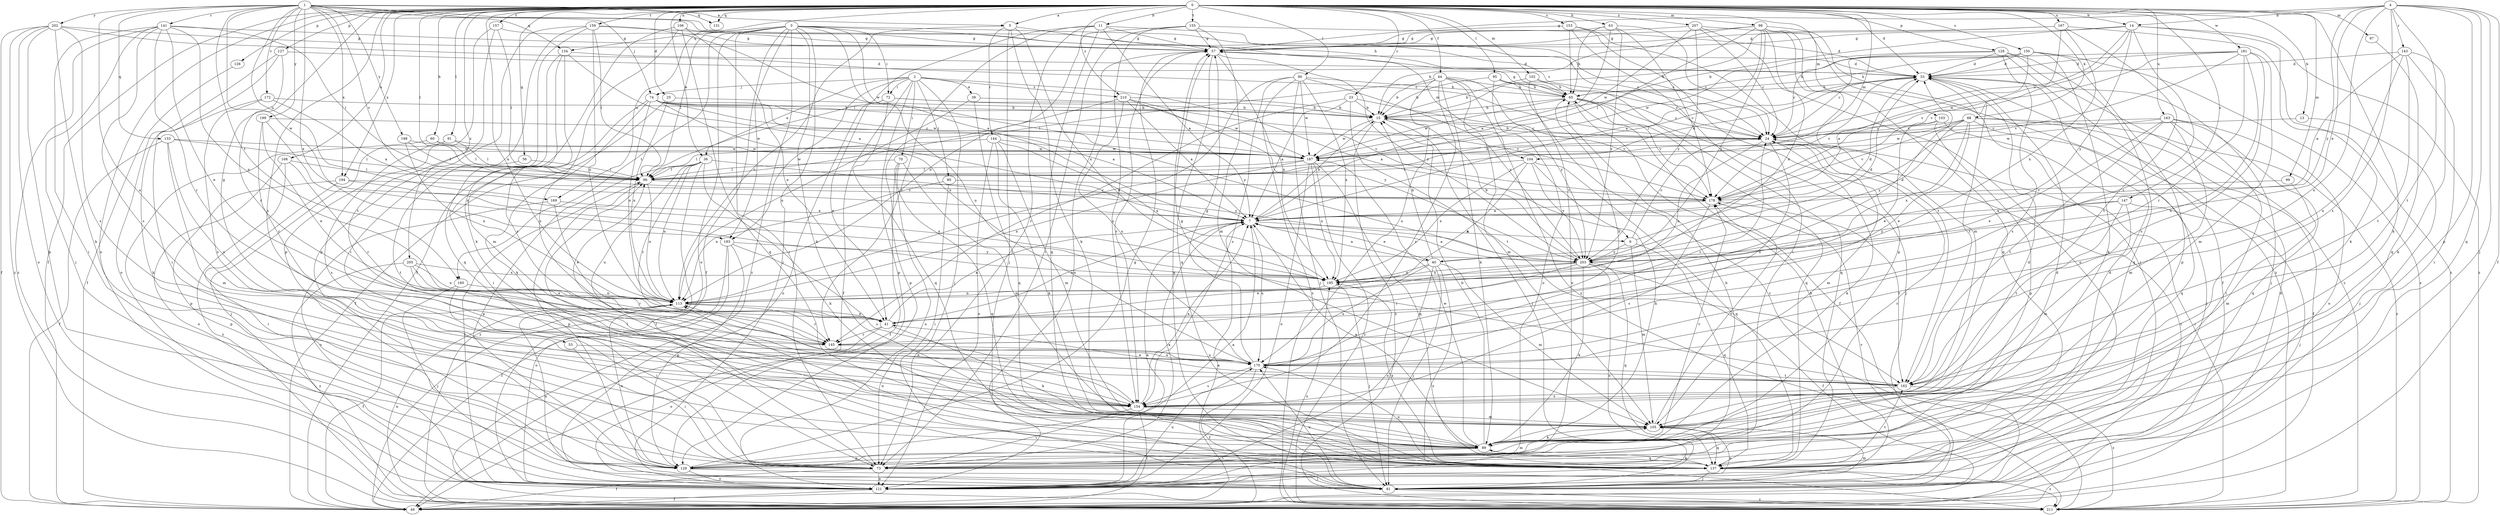 strict digraph  {
0;
1;
2;
3;
4;
5;
6;
7;
11;
13;
14;
15;
23;
24;
25;
33;
36;
39;
40;
41;
44;
49;
53;
56;
57;
60;
63;
65;
70;
72;
73;
74;
80;
81;
88;
89;
90;
91;
95;
96;
97;
98;
99;
102;
103;
104;
105;
106;
113;
121;
126;
127;
128;
129;
131;
133;
134;
137;
141;
143;
144;
145;
147;
150;
153;
154;
155;
157;
159;
160;
162;
163;
167;
168;
169;
170;
172;
178;
181;
183;
187;
194;
195;
198;
199;
202;
203;
205;
207;
210;
211;
0 -> 5  [label=a];
0 -> 11  [label=b];
0 -> 13  [label=b];
0 -> 14  [label=b];
0 -> 23  [label=c];
0 -> 25  [label=d];
0 -> 33  [label=d];
0 -> 36  [label=e];
0 -> 44  [label=f];
0 -> 49  [label=f];
0 -> 53  [label=g];
0 -> 56  [label=g];
0 -> 60  [label=h];
0 -> 63  [label=h];
0 -> 88  [label=k];
0 -> 89  [label=k];
0 -> 90  [label=l];
0 -> 91  [label=l];
0 -> 95  [label=l];
0 -> 96  [label=l];
0 -> 97  [label=m];
0 -> 98  [label=m];
0 -> 99  [label=m];
0 -> 102  [label=m];
0 -> 103  [label=m];
0 -> 104  [label=m];
0 -> 106  [label=n];
0 -> 113  [label=n];
0 -> 121  [label=o];
0 -> 126  [label=p];
0 -> 127  [label=p];
0 -> 128  [label=p];
0 -> 131  [label=q];
0 -> 147  [label=s];
0 -> 150  [label=s];
0 -> 153  [label=s];
0 -> 154  [label=s];
0 -> 155  [label=t];
0 -> 157  [label=t];
0 -> 159  [label=t];
0 -> 163  [label=u];
0 -> 167  [label=u];
0 -> 168  [label=u];
0 -> 169  [label=u];
0 -> 181  [label=w];
0 -> 194  [label=x];
0 -> 205  [label=z];
0 -> 207  [label=z];
0 -> 210  [label=z];
1 -> 5  [label=a];
1 -> 24  [label=c];
1 -> 65  [label=h];
1 -> 74  [label=j];
1 -> 131  [label=q];
1 -> 133  [label=q];
1 -> 134  [label=q];
1 -> 141  [label=r];
1 -> 160  [label=t];
1 -> 169  [label=u];
1 -> 170  [label=u];
1 -> 172  [label=v];
1 -> 178  [label=v];
1 -> 183  [label=w];
1 -> 194  [label=x];
1 -> 195  [label=x];
1 -> 198  [label=y];
1 -> 199  [label=y];
1 -> 202  [label=y];
2 -> 6  [label=a];
2 -> 36  [label=e];
2 -> 39  [label=e];
2 -> 49  [label=f];
2 -> 70  [label=i];
2 -> 72  [label=i];
2 -> 74  [label=j];
2 -> 80  [label=j];
2 -> 81  [label=j];
2 -> 129  [label=p];
2 -> 183  [label=w];
2 -> 210  [label=z];
3 -> 24  [label=c];
3 -> 49  [label=f];
3 -> 72  [label=i];
3 -> 73  [label=i];
3 -> 81  [label=j];
3 -> 89  [label=k];
3 -> 96  [label=l];
3 -> 104  [label=m];
3 -> 121  [label=o];
3 -> 134  [label=q];
3 -> 160  [label=t];
3 -> 170  [label=u];
3 -> 183  [label=w];
3 -> 187  [label=w];
3 -> 211  [label=z];
4 -> 14  [label=b];
4 -> 40  [label=e];
4 -> 49  [label=f];
4 -> 57  [label=g];
4 -> 81  [label=j];
4 -> 129  [label=p];
4 -> 137  [label=q];
4 -> 143  [label=r];
4 -> 154  [label=s];
4 -> 162  [label=t];
4 -> 170  [label=u];
4 -> 203  [label=y];
5 -> 57  [label=g];
5 -> 81  [label=j];
5 -> 89  [label=k];
5 -> 113  [label=n];
5 -> 144  [label=r];
5 -> 195  [label=x];
6 -> 24  [label=c];
6 -> 33  [label=d];
6 -> 105  [label=m];
6 -> 137  [label=q];
6 -> 203  [label=y];
7 -> 6  [label=a];
7 -> 15  [label=b];
7 -> 40  [label=e];
7 -> 41  [label=e];
7 -> 170  [label=u];
11 -> 7  [label=a];
11 -> 24  [label=c];
11 -> 57  [label=g];
11 -> 73  [label=i];
11 -> 96  [label=l];
11 -> 137  [label=q];
11 -> 145  [label=r];
13 -> 24  [label=c];
13 -> 81  [label=j];
14 -> 15  [label=b];
14 -> 24  [label=c];
14 -> 57  [label=g];
14 -> 89  [label=k];
14 -> 145  [label=r];
14 -> 178  [label=v];
14 -> 203  [label=y];
14 -> 211  [label=z];
15 -> 24  [label=c];
15 -> 81  [label=j];
15 -> 187  [label=w];
15 -> 211  [label=z];
23 -> 7  [label=a];
23 -> 15  [label=b];
23 -> 145  [label=r];
23 -> 162  [label=t];
23 -> 178  [label=v];
24 -> 15  [label=b];
24 -> 89  [label=k];
24 -> 105  [label=m];
24 -> 113  [label=n];
24 -> 170  [label=u];
24 -> 187  [label=w];
25 -> 15  [label=b];
25 -> 49  [label=f];
25 -> 113  [label=n];
33 -> 65  [label=h];
33 -> 81  [label=j];
33 -> 96  [label=l];
33 -> 162  [label=t];
33 -> 178  [label=v];
36 -> 89  [label=k];
36 -> 96  [label=l];
36 -> 113  [label=n];
36 -> 129  [label=p];
36 -> 145  [label=r];
36 -> 170  [label=u];
36 -> 203  [label=y];
36 -> 211  [label=z];
39 -> 15  [label=b];
39 -> 113  [label=n];
39 -> 137  [label=q];
40 -> 7  [label=a];
40 -> 15  [label=b];
40 -> 33  [label=d];
40 -> 81  [label=j];
40 -> 105  [label=m];
40 -> 121  [label=o];
40 -> 170  [label=u];
40 -> 195  [label=x];
40 -> 211  [label=z];
41 -> 7  [label=a];
41 -> 89  [label=k];
41 -> 121  [label=o];
41 -> 145  [label=r];
44 -> 15  [label=b];
44 -> 65  [label=h];
44 -> 89  [label=k];
44 -> 96  [label=l];
44 -> 105  [label=m];
44 -> 154  [label=s];
44 -> 170  [label=u];
44 -> 203  [label=y];
44 -> 211  [label=z];
49 -> 7  [label=a];
49 -> 24  [label=c];
49 -> 33  [label=d];
53 -> 73  [label=i];
53 -> 170  [label=u];
56 -> 96  [label=l];
56 -> 162  [label=t];
57 -> 33  [label=d];
57 -> 121  [label=o];
57 -> 137  [label=q];
57 -> 154  [label=s];
57 -> 195  [label=x];
57 -> 203  [label=y];
60 -> 96  [label=l];
60 -> 129  [label=p];
60 -> 187  [label=w];
63 -> 7  [label=a];
63 -> 24  [label=c];
63 -> 57  [label=g];
63 -> 65  [label=h];
63 -> 178  [label=v];
63 -> 203  [label=y];
65 -> 15  [label=b];
65 -> 24  [label=c];
65 -> 49  [label=f];
65 -> 57  [label=g];
65 -> 81  [label=j];
65 -> 137  [label=q];
65 -> 178  [label=v];
65 -> 187  [label=w];
70 -> 49  [label=f];
70 -> 96  [label=l];
70 -> 105  [label=m];
70 -> 121  [label=o];
70 -> 137  [label=q];
72 -> 15  [label=b];
72 -> 41  [label=e];
72 -> 121  [label=o];
72 -> 137  [label=q];
72 -> 187  [label=w];
73 -> 7  [label=a];
73 -> 33  [label=d];
73 -> 49  [label=f];
73 -> 65  [label=h];
73 -> 96  [label=l];
73 -> 121  [label=o];
74 -> 7  [label=a];
74 -> 15  [label=b];
74 -> 73  [label=i];
74 -> 89  [label=k];
74 -> 113  [label=n];
74 -> 178  [label=v];
74 -> 187  [label=w];
74 -> 195  [label=x];
74 -> 203  [label=y];
80 -> 73  [label=i];
80 -> 113  [label=n];
80 -> 178  [label=v];
81 -> 57  [label=g];
81 -> 105  [label=m];
81 -> 113  [label=n];
81 -> 170  [label=u];
81 -> 178  [label=v];
81 -> 211  [label=z];
88 -> 24  [label=c];
88 -> 41  [label=e];
88 -> 49  [label=f];
88 -> 137  [label=q];
88 -> 178  [label=v];
88 -> 187  [label=w];
88 -> 195  [label=x];
88 -> 203  [label=y];
88 -> 211  [label=z];
89 -> 7  [label=a];
89 -> 15  [label=b];
89 -> 33  [label=d];
89 -> 73  [label=i];
89 -> 129  [label=p];
89 -> 137  [label=q];
89 -> 178  [label=v];
89 -> 187  [label=w];
90 -> 65  [label=h];
90 -> 81  [label=j];
90 -> 113  [label=n];
90 -> 154  [label=s];
90 -> 187  [label=w];
90 -> 195  [label=x];
90 -> 203  [label=y];
90 -> 211  [label=z];
91 -> 81  [label=j];
91 -> 96  [label=l];
91 -> 154  [label=s];
91 -> 187  [label=w];
95 -> 15  [label=b];
95 -> 24  [label=c];
95 -> 65  [label=h];
95 -> 121  [label=o];
95 -> 211  [label=z];
96 -> 33  [label=d];
96 -> 113  [label=n];
96 -> 129  [label=p];
96 -> 178  [label=v];
97 -> 137  [label=q];
98 -> 7  [label=a];
98 -> 15  [label=b];
98 -> 57  [label=g];
98 -> 81  [label=j];
98 -> 96  [label=l];
98 -> 137  [label=q];
98 -> 162  [label=t];
98 -> 195  [label=x];
98 -> 203  [label=y];
99 -> 105  [label=m];
99 -> 178  [label=v];
102 -> 15  [label=b];
102 -> 65  [label=h];
102 -> 121  [label=o];
102 -> 137  [label=q];
103 -> 24  [label=c];
103 -> 41  [label=e];
103 -> 81  [label=j];
103 -> 129  [label=p];
104 -> 89  [label=k];
104 -> 96  [label=l];
104 -> 113  [label=n];
104 -> 137  [label=q];
104 -> 195  [label=x];
104 -> 203  [label=y];
105 -> 89  [label=k];
105 -> 121  [label=o];
105 -> 137  [label=q];
105 -> 178  [label=v];
106 -> 41  [label=e];
106 -> 49  [label=f];
106 -> 57  [label=g];
106 -> 137  [label=q];
106 -> 154  [label=s];
113 -> 41  [label=e];
113 -> 49  [label=f];
113 -> 145  [label=r];
121 -> 7  [label=a];
121 -> 49  [label=f];
121 -> 65  [label=h];
121 -> 96  [label=l];
121 -> 170  [label=u];
126 -> 49  [label=f];
127 -> 33  [label=d];
127 -> 73  [label=i];
127 -> 121  [label=o];
127 -> 145  [label=r];
128 -> 24  [label=c];
128 -> 33  [label=d];
128 -> 49  [label=f];
128 -> 137  [label=q];
128 -> 154  [label=s];
128 -> 187  [label=w];
128 -> 211  [label=z];
129 -> 7  [label=a];
129 -> 24  [label=c];
129 -> 57  [label=g];
129 -> 81  [label=j];
129 -> 105  [label=m];
129 -> 113  [label=n];
129 -> 121  [label=o];
133 -> 49  [label=f];
133 -> 96  [label=l];
133 -> 105  [label=m];
133 -> 170  [label=u];
133 -> 187  [label=w];
134 -> 7  [label=a];
134 -> 33  [label=d];
134 -> 105  [label=m];
134 -> 137  [label=q];
134 -> 154  [label=s];
137 -> 33  [label=d];
137 -> 81  [label=j];
137 -> 89  [label=k];
137 -> 96  [label=l];
137 -> 113  [label=n];
137 -> 162  [label=t];
137 -> 170  [label=u];
137 -> 195  [label=x];
137 -> 211  [label=z];
141 -> 41  [label=e];
141 -> 57  [label=g];
141 -> 73  [label=i];
141 -> 81  [label=j];
141 -> 96  [label=l];
141 -> 113  [label=n];
141 -> 145  [label=r];
141 -> 154  [label=s];
141 -> 211  [label=z];
143 -> 7  [label=a];
143 -> 33  [label=d];
143 -> 73  [label=i];
143 -> 89  [label=k];
143 -> 162  [label=t];
143 -> 170  [label=u];
144 -> 89  [label=k];
144 -> 96  [label=l];
144 -> 105  [label=m];
144 -> 121  [label=o];
144 -> 187  [label=w];
144 -> 195  [label=x];
145 -> 170  [label=u];
147 -> 7  [label=a];
147 -> 81  [label=j];
147 -> 105  [label=m];
147 -> 162  [label=t];
147 -> 203  [label=y];
150 -> 7  [label=a];
150 -> 24  [label=c];
150 -> 33  [label=d];
150 -> 65  [label=h];
150 -> 89  [label=k];
150 -> 129  [label=p];
150 -> 211  [label=z];
153 -> 57  [label=g];
153 -> 65  [label=h];
153 -> 73  [label=i];
153 -> 105  [label=m];
153 -> 129  [label=p];
154 -> 7  [label=a];
154 -> 49  [label=f];
154 -> 73  [label=i];
154 -> 105  [label=m];
154 -> 113  [label=n];
155 -> 33  [label=d];
155 -> 57  [label=g];
155 -> 73  [label=i];
155 -> 105  [label=m];
155 -> 113  [label=n];
155 -> 154  [label=s];
157 -> 57  [label=g];
157 -> 96  [label=l];
157 -> 129  [label=p];
157 -> 162  [label=t];
159 -> 7  [label=a];
159 -> 57  [label=g];
159 -> 73  [label=i];
159 -> 89  [label=k];
159 -> 96  [label=l];
159 -> 113  [label=n];
159 -> 129  [label=p];
160 -> 73  [label=i];
160 -> 81  [label=j];
160 -> 113  [label=n];
162 -> 41  [label=e];
162 -> 57  [label=g];
162 -> 154  [label=s];
162 -> 211  [label=z];
163 -> 24  [label=c];
163 -> 41  [label=e];
163 -> 73  [label=i];
163 -> 105  [label=m];
163 -> 121  [label=o];
163 -> 137  [label=q];
163 -> 162  [label=t];
163 -> 187  [label=w];
167 -> 15  [label=b];
167 -> 57  [label=g];
167 -> 162  [label=t];
167 -> 178  [label=v];
167 -> 195  [label=x];
167 -> 211  [label=z];
168 -> 96  [label=l];
168 -> 121  [label=o];
168 -> 145  [label=r];
168 -> 211  [label=z];
169 -> 7  [label=a];
169 -> 41  [label=e];
169 -> 121  [label=o];
170 -> 24  [label=c];
170 -> 49  [label=f];
170 -> 57  [label=g];
170 -> 65  [label=h];
170 -> 154  [label=s];
170 -> 162  [label=t];
172 -> 7  [label=a];
172 -> 15  [label=b];
172 -> 89  [label=k];
172 -> 154  [label=s];
178 -> 7  [label=a];
178 -> 154  [label=s];
178 -> 162  [label=t];
181 -> 33  [label=d];
181 -> 65  [label=h];
181 -> 105  [label=m];
181 -> 145  [label=r];
181 -> 154  [label=s];
181 -> 170  [label=u];
181 -> 178  [label=v];
181 -> 187  [label=w];
183 -> 49  [label=f];
183 -> 121  [label=o];
183 -> 129  [label=p];
183 -> 154  [label=s];
183 -> 203  [label=y];
187 -> 96  [label=l];
187 -> 113  [label=n];
187 -> 121  [label=o];
187 -> 137  [label=q];
187 -> 195  [label=x];
187 -> 211  [label=z];
194 -> 73  [label=i];
194 -> 129  [label=p];
194 -> 178  [label=v];
194 -> 195  [label=x];
195 -> 33  [label=d];
195 -> 81  [label=j];
195 -> 113  [label=n];
198 -> 96  [label=l];
198 -> 113  [label=n];
198 -> 187  [label=w];
199 -> 24  [label=c];
199 -> 41  [label=e];
199 -> 145  [label=r];
199 -> 195  [label=x];
202 -> 24  [label=c];
202 -> 49  [label=f];
202 -> 57  [label=g];
202 -> 89  [label=k];
202 -> 121  [label=o];
202 -> 129  [label=p];
202 -> 154  [label=s];
202 -> 211  [label=z];
203 -> 7  [label=a];
203 -> 15  [label=b];
203 -> 41  [label=e];
203 -> 49  [label=f];
203 -> 89  [label=k];
203 -> 121  [label=o];
203 -> 137  [label=q];
203 -> 145  [label=r];
203 -> 195  [label=x];
205 -> 41  [label=e];
205 -> 113  [label=n];
205 -> 145  [label=r];
205 -> 195  [label=x];
205 -> 211  [label=z];
207 -> 24  [label=c];
207 -> 57  [label=g];
207 -> 121  [label=o];
207 -> 187  [label=w];
207 -> 203  [label=y];
207 -> 211  [label=z];
210 -> 7  [label=a];
210 -> 15  [label=b];
210 -> 129  [label=p];
210 -> 170  [label=u];
210 -> 178  [label=v];
210 -> 203  [label=y];
211 -> 24  [label=c];
211 -> 113  [label=n];
211 -> 195  [label=x];
}
